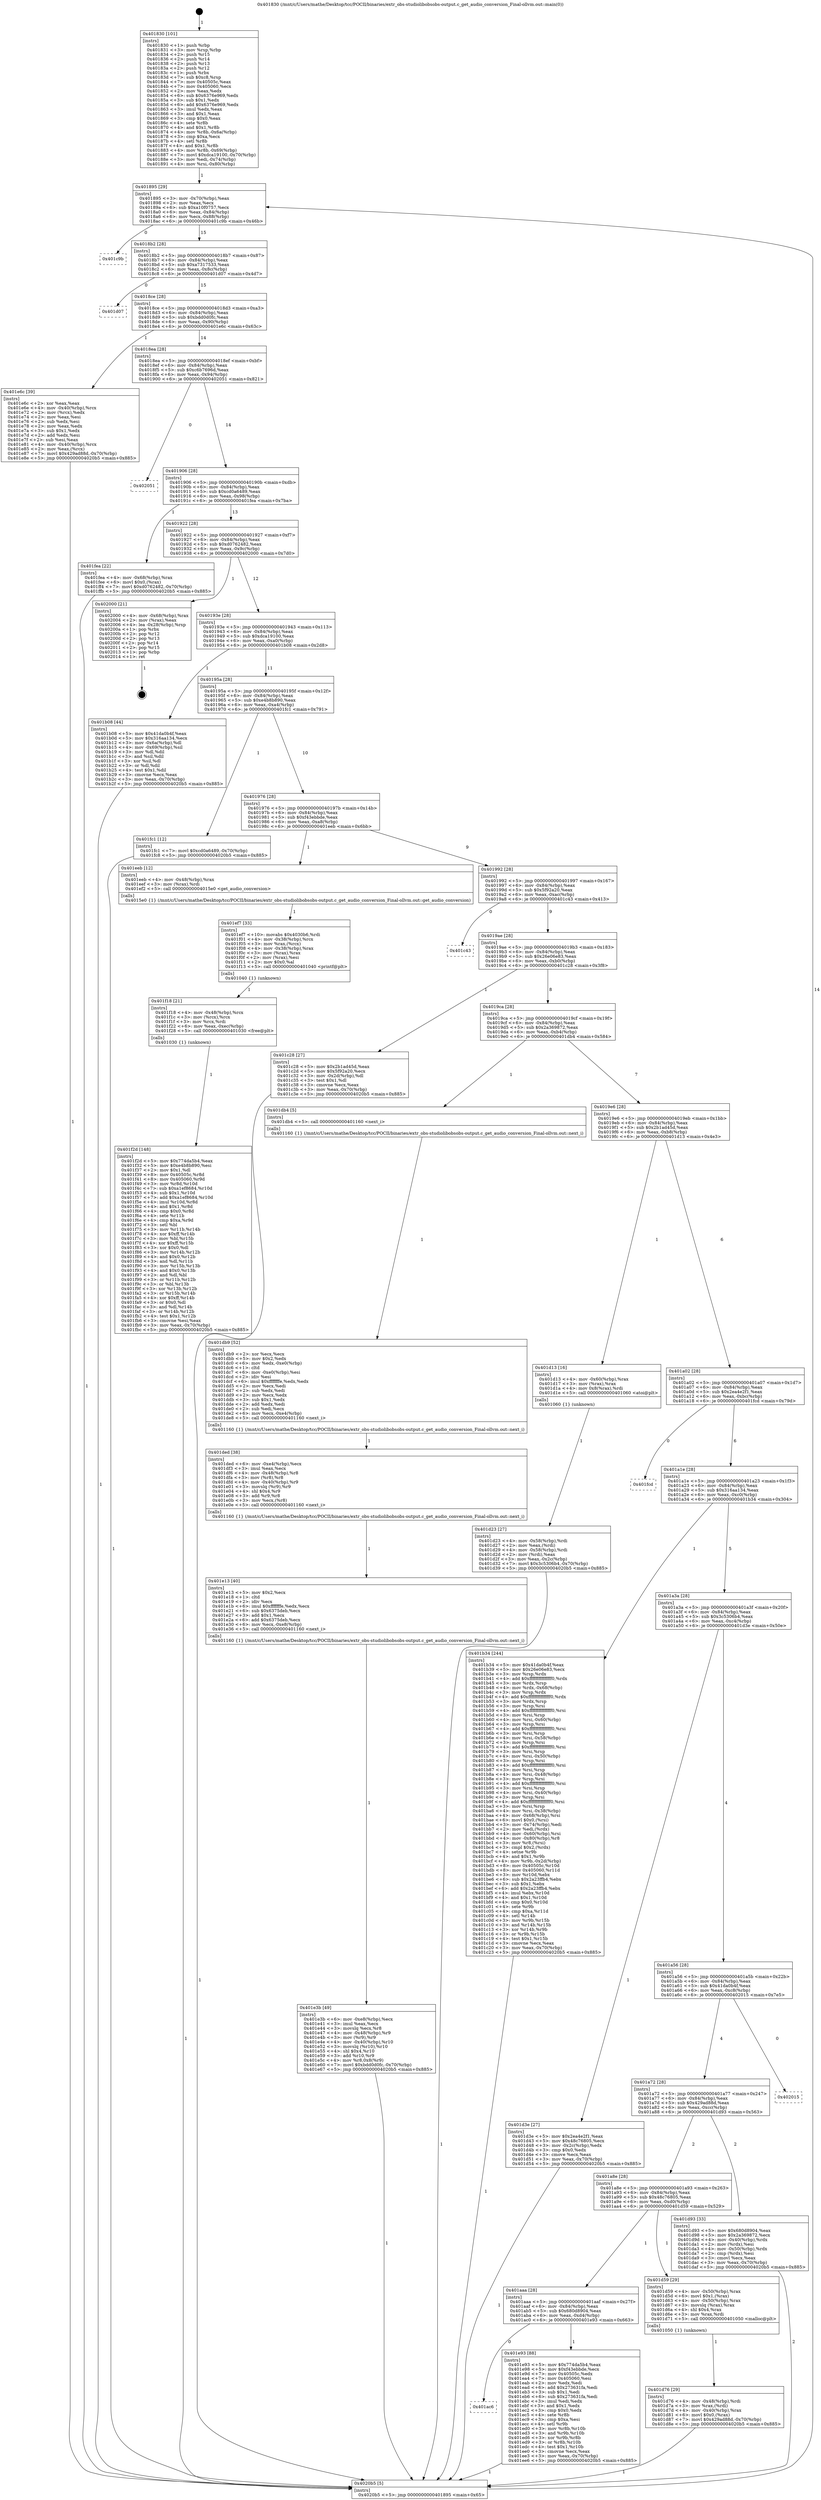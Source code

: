 digraph "0x401830" {
  label = "0x401830 (/mnt/c/Users/mathe/Desktop/tcc/POCII/binaries/extr_obs-studiolibobsobs-output.c_get_audio_conversion_Final-ollvm.out::main(0))"
  labelloc = "t"
  node[shape=record]

  Entry [label="",width=0.3,height=0.3,shape=circle,fillcolor=black,style=filled]
  "0x401895" [label="{
     0x401895 [29]\l
     | [instrs]\l
     &nbsp;&nbsp;0x401895 \<+3\>: mov -0x70(%rbp),%eax\l
     &nbsp;&nbsp;0x401898 \<+2\>: mov %eax,%ecx\l
     &nbsp;&nbsp;0x40189a \<+6\>: sub $0xa10f0757,%ecx\l
     &nbsp;&nbsp;0x4018a0 \<+6\>: mov %eax,-0x84(%rbp)\l
     &nbsp;&nbsp;0x4018a6 \<+6\>: mov %ecx,-0x88(%rbp)\l
     &nbsp;&nbsp;0x4018ac \<+6\>: je 0000000000401c9b \<main+0x46b\>\l
  }"]
  "0x401c9b" [label="{
     0x401c9b\l
  }", style=dashed]
  "0x4018b2" [label="{
     0x4018b2 [28]\l
     | [instrs]\l
     &nbsp;&nbsp;0x4018b2 \<+5\>: jmp 00000000004018b7 \<main+0x87\>\l
     &nbsp;&nbsp;0x4018b7 \<+6\>: mov -0x84(%rbp),%eax\l
     &nbsp;&nbsp;0x4018bd \<+5\>: sub $0xa7317533,%eax\l
     &nbsp;&nbsp;0x4018c2 \<+6\>: mov %eax,-0x8c(%rbp)\l
     &nbsp;&nbsp;0x4018c8 \<+6\>: je 0000000000401d07 \<main+0x4d7\>\l
  }"]
  Exit [label="",width=0.3,height=0.3,shape=circle,fillcolor=black,style=filled,peripheries=2]
  "0x401d07" [label="{
     0x401d07\l
  }", style=dashed]
  "0x4018ce" [label="{
     0x4018ce [28]\l
     | [instrs]\l
     &nbsp;&nbsp;0x4018ce \<+5\>: jmp 00000000004018d3 \<main+0xa3\>\l
     &nbsp;&nbsp;0x4018d3 \<+6\>: mov -0x84(%rbp),%eax\l
     &nbsp;&nbsp;0x4018d9 \<+5\>: sub $0xbdd0d0fc,%eax\l
     &nbsp;&nbsp;0x4018de \<+6\>: mov %eax,-0x90(%rbp)\l
     &nbsp;&nbsp;0x4018e4 \<+6\>: je 0000000000401e6c \<main+0x63c\>\l
  }"]
  "0x401f2d" [label="{
     0x401f2d [148]\l
     | [instrs]\l
     &nbsp;&nbsp;0x401f2d \<+5\>: mov $0x774da5b4,%eax\l
     &nbsp;&nbsp;0x401f32 \<+5\>: mov $0xe4b8b890,%esi\l
     &nbsp;&nbsp;0x401f37 \<+2\>: mov $0x1,%dl\l
     &nbsp;&nbsp;0x401f39 \<+8\>: mov 0x40505c,%r8d\l
     &nbsp;&nbsp;0x401f41 \<+8\>: mov 0x405060,%r9d\l
     &nbsp;&nbsp;0x401f49 \<+3\>: mov %r8d,%r10d\l
     &nbsp;&nbsp;0x401f4c \<+7\>: sub $0xa1ef8684,%r10d\l
     &nbsp;&nbsp;0x401f53 \<+4\>: sub $0x1,%r10d\l
     &nbsp;&nbsp;0x401f57 \<+7\>: add $0xa1ef8684,%r10d\l
     &nbsp;&nbsp;0x401f5e \<+4\>: imul %r10d,%r8d\l
     &nbsp;&nbsp;0x401f62 \<+4\>: and $0x1,%r8d\l
     &nbsp;&nbsp;0x401f66 \<+4\>: cmp $0x0,%r8d\l
     &nbsp;&nbsp;0x401f6a \<+4\>: sete %r11b\l
     &nbsp;&nbsp;0x401f6e \<+4\>: cmp $0xa,%r9d\l
     &nbsp;&nbsp;0x401f72 \<+3\>: setl %bl\l
     &nbsp;&nbsp;0x401f75 \<+3\>: mov %r11b,%r14b\l
     &nbsp;&nbsp;0x401f78 \<+4\>: xor $0xff,%r14b\l
     &nbsp;&nbsp;0x401f7c \<+3\>: mov %bl,%r15b\l
     &nbsp;&nbsp;0x401f7f \<+4\>: xor $0xff,%r15b\l
     &nbsp;&nbsp;0x401f83 \<+3\>: xor $0x0,%dl\l
     &nbsp;&nbsp;0x401f86 \<+3\>: mov %r14b,%r12b\l
     &nbsp;&nbsp;0x401f89 \<+4\>: and $0x0,%r12b\l
     &nbsp;&nbsp;0x401f8d \<+3\>: and %dl,%r11b\l
     &nbsp;&nbsp;0x401f90 \<+3\>: mov %r15b,%r13b\l
     &nbsp;&nbsp;0x401f93 \<+4\>: and $0x0,%r13b\l
     &nbsp;&nbsp;0x401f97 \<+2\>: and %dl,%bl\l
     &nbsp;&nbsp;0x401f99 \<+3\>: or %r11b,%r12b\l
     &nbsp;&nbsp;0x401f9c \<+3\>: or %bl,%r13b\l
     &nbsp;&nbsp;0x401f9f \<+3\>: xor %r13b,%r12b\l
     &nbsp;&nbsp;0x401fa2 \<+3\>: or %r15b,%r14b\l
     &nbsp;&nbsp;0x401fa5 \<+4\>: xor $0xff,%r14b\l
     &nbsp;&nbsp;0x401fa9 \<+3\>: or $0x0,%dl\l
     &nbsp;&nbsp;0x401fac \<+3\>: and %dl,%r14b\l
     &nbsp;&nbsp;0x401faf \<+3\>: or %r14b,%r12b\l
     &nbsp;&nbsp;0x401fb2 \<+4\>: test $0x1,%r12b\l
     &nbsp;&nbsp;0x401fb6 \<+3\>: cmovne %esi,%eax\l
     &nbsp;&nbsp;0x401fb9 \<+3\>: mov %eax,-0x70(%rbp)\l
     &nbsp;&nbsp;0x401fbc \<+5\>: jmp 00000000004020b5 \<main+0x885\>\l
  }"]
  "0x401e6c" [label="{
     0x401e6c [39]\l
     | [instrs]\l
     &nbsp;&nbsp;0x401e6c \<+2\>: xor %eax,%eax\l
     &nbsp;&nbsp;0x401e6e \<+4\>: mov -0x40(%rbp),%rcx\l
     &nbsp;&nbsp;0x401e72 \<+2\>: mov (%rcx),%edx\l
     &nbsp;&nbsp;0x401e74 \<+2\>: mov %eax,%esi\l
     &nbsp;&nbsp;0x401e76 \<+2\>: sub %edx,%esi\l
     &nbsp;&nbsp;0x401e78 \<+2\>: mov %eax,%edx\l
     &nbsp;&nbsp;0x401e7a \<+3\>: sub $0x1,%edx\l
     &nbsp;&nbsp;0x401e7d \<+2\>: add %edx,%esi\l
     &nbsp;&nbsp;0x401e7f \<+2\>: sub %esi,%eax\l
     &nbsp;&nbsp;0x401e81 \<+4\>: mov -0x40(%rbp),%rcx\l
     &nbsp;&nbsp;0x401e85 \<+2\>: mov %eax,(%rcx)\l
     &nbsp;&nbsp;0x401e87 \<+7\>: movl $0x429ad88d,-0x70(%rbp)\l
     &nbsp;&nbsp;0x401e8e \<+5\>: jmp 00000000004020b5 \<main+0x885\>\l
  }"]
  "0x4018ea" [label="{
     0x4018ea [28]\l
     | [instrs]\l
     &nbsp;&nbsp;0x4018ea \<+5\>: jmp 00000000004018ef \<main+0xbf\>\l
     &nbsp;&nbsp;0x4018ef \<+6\>: mov -0x84(%rbp),%eax\l
     &nbsp;&nbsp;0x4018f5 \<+5\>: sub $0xc6b7696d,%eax\l
     &nbsp;&nbsp;0x4018fa \<+6\>: mov %eax,-0x94(%rbp)\l
     &nbsp;&nbsp;0x401900 \<+6\>: je 0000000000402051 \<main+0x821\>\l
  }"]
  "0x401f18" [label="{
     0x401f18 [21]\l
     | [instrs]\l
     &nbsp;&nbsp;0x401f18 \<+4\>: mov -0x48(%rbp),%rcx\l
     &nbsp;&nbsp;0x401f1c \<+3\>: mov (%rcx),%rcx\l
     &nbsp;&nbsp;0x401f1f \<+3\>: mov %rcx,%rdi\l
     &nbsp;&nbsp;0x401f22 \<+6\>: mov %eax,-0xec(%rbp)\l
     &nbsp;&nbsp;0x401f28 \<+5\>: call 0000000000401030 \<free@plt\>\l
     | [calls]\l
     &nbsp;&nbsp;0x401030 \{1\} (unknown)\l
  }"]
  "0x402051" [label="{
     0x402051\l
  }", style=dashed]
  "0x401906" [label="{
     0x401906 [28]\l
     | [instrs]\l
     &nbsp;&nbsp;0x401906 \<+5\>: jmp 000000000040190b \<main+0xdb\>\l
     &nbsp;&nbsp;0x40190b \<+6\>: mov -0x84(%rbp),%eax\l
     &nbsp;&nbsp;0x401911 \<+5\>: sub $0xcd0a6489,%eax\l
     &nbsp;&nbsp;0x401916 \<+6\>: mov %eax,-0x98(%rbp)\l
     &nbsp;&nbsp;0x40191c \<+6\>: je 0000000000401fea \<main+0x7ba\>\l
  }"]
  "0x401ef7" [label="{
     0x401ef7 [33]\l
     | [instrs]\l
     &nbsp;&nbsp;0x401ef7 \<+10\>: movabs $0x4030b6,%rdi\l
     &nbsp;&nbsp;0x401f01 \<+4\>: mov -0x38(%rbp),%rcx\l
     &nbsp;&nbsp;0x401f05 \<+3\>: mov %rax,(%rcx)\l
     &nbsp;&nbsp;0x401f08 \<+4\>: mov -0x38(%rbp),%rax\l
     &nbsp;&nbsp;0x401f0c \<+3\>: mov (%rax),%rax\l
     &nbsp;&nbsp;0x401f0f \<+2\>: mov (%rax),%esi\l
     &nbsp;&nbsp;0x401f11 \<+2\>: mov $0x0,%al\l
     &nbsp;&nbsp;0x401f13 \<+5\>: call 0000000000401040 \<printf@plt\>\l
     | [calls]\l
     &nbsp;&nbsp;0x401040 \{1\} (unknown)\l
  }"]
  "0x401fea" [label="{
     0x401fea [22]\l
     | [instrs]\l
     &nbsp;&nbsp;0x401fea \<+4\>: mov -0x68(%rbp),%rax\l
     &nbsp;&nbsp;0x401fee \<+6\>: movl $0x0,(%rax)\l
     &nbsp;&nbsp;0x401ff4 \<+7\>: movl $0xd0762482,-0x70(%rbp)\l
     &nbsp;&nbsp;0x401ffb \<+5\>: jmp 00000000004020b5 \<main+0x885\>\l
  }"]
  "0x401922" [label="{
     0x401922 [28]\l
     | [instrs]\l
     &nbsp;&nbsp;0x401922 \<+5\>: jmp 0000000000401927 \<main+0xf7\>\l
     &nbsp;&nbsp;0x401927 \<+6\>: mov -0x84(%rbp),%eax\l
     &nbsp;&nbsp;0x40192d \<+5\>: sub $0xd0762482,%eax\l
     &nbsp;&nbsp;0x401932 \<+6\>: mov %eax,-0x9c(%rbp)\l
     &nbsp;&nbsp;0x401938 \<+6\>: je 0000000000402000 \<main+0x7d0\>\l
  }"]
  "0x401ac6" [label="{
     0x401ac6\l
  }", style=dashed]
  "0x402000" [label="{
     0x402000 [21]\l
     | [instrs]\l
     &nbsp;&nbsp;0x402000 \<+4\>: mov -0x68(%rbp),%rax\l
     &nbsp;&nbsp;0x402004 \<+2\>: mov (%rax),%eax\l
     &nbsp;&nbsp;0x402006 \<+4\>: lea -0x28(%rbp),%rsp\l
     &nbsp;&nbsp;0x40200a \<+1\>: pop %rbx\l
     &nbsp;&nbsp;0x40200b \<+2\>: pop %r12\l
     &nbsp;&nbsp;0x40200d \<+2\>: pop %r13\l
     &nbsp;&nbsp;0x40200f \<+2\>: pop %r14\l
     &nbsp;&nbsp;0x402011 \<+2\>: pop %r15\l
     &nbsp;&nbsp;0x402013 \<+1\>: pop %rbp\l
     &nbsp;&nbsp;0x402014 \<+1\>: ret\l
  }"]
  "0x40193e" [label="{
     0x40193e [28]\l
     | [instrs]\l
     &nbsp;&nbsp;0x40193e \<+5\>: jmp 0000000000401943 \<main+0x113\>\l
     &nbsp;&nbsp;0x401943 \<+6\>: mov -0x84(%rbp),%eax\l
     &nbsp;&nbsp;0x401949 \<+5\>: sub $0xdca19100,%eax\l
     &nbsp;&nbsp;0x40194e \<+6\>: mov %eax,-0xa0(%rbp)\l
     &nbsp;&nbsp;0x401954 \<+6\>: je 0000000000401b08 \<main+0x2d8\>\l
  }"]
  "0x401e93" [label="{
     0x401e93 [88]\l
     | [instrs]\l
     &nbsp;&nbsp;0x401e93 \<+5\>: mov $0x774da5b4,%eax\l
     &nbsp;&nbsp;0x401e98 \<+5\>: mov $0xf43ebbde,%ecx\l
     &nbsp;&nbsp;0x401e9d \<+7\>: mov 0x40505c,%edx\l
     &nbsp;&nbsp;0x401ea4 \<+7\>: mov 0x405060,%esi\l
     &nbsp;&nbsp;0x401eab \<+2\>: mov %edx,%edi\l
     &nbsp;&nbsp;0x401ead \<+6\>: add $0x273631fa,%edi\l
     &nbsp;&nbsp;0x401eb3 \<+3\>: sub $0x1,%edi\l
     &nbsp;&nbsp;0x401eb6 \<+6\>: sub $0x273631fa,%edi\l
     &nbsp;&nbsp;0x401ebc \<+3\>: imul %edi,%edx\l
     &nbsp;&nbsp;0x401ebf \<+3\>: and $0x1,%edx\l
     &nbsp;&nbsp;0x401ec2 \<+3\>: cmp $0x0,%edx\l
     &nbsp;&nbsp;0x401ec5 \<+4\>: sete %r8b\l
     &nbsp;&nbsp;0x401ec9 \<+3\>: cmp $0xa,%esi\l
     &nbsp;&nbsp;0x401ecc \<+4\>: setl %r9b\l
     &nbsp;&nbsp;0x401ed0 \<+3\>: mov %r8b,%r10b\l
     &nbsp;&nbsp;0x401ed3 \<+3\>: and %r9b,%r10b\l
     &nbsp;&nbsp;0x401ed6 \<+3\>: xor %r9b,%r8b\l
     &nbsp;&nbsp;0x401ed9 \<+3\>: or %r8b,%r10b\l
     &nbsp;&nbsp;0x401edc \<+4\>: test $0x1,%r10b\l
     &nbsp;&nbsp;0x401ee0 \<+3\>: cmovne %ecx,%eax\l
     &nbsp;&nbsp;0x401ee3 \<+3\>: mov %eax,-0x70(%rbp)\l
     &nbsp;&nbsp;0x401ee6 \<+5\>: jmp 00000000004020b5 \<main+0x885\>\l
  }"]
  "0x401b08" [label="{
     0x401b08 [44]\l
     | [instrs]\l
     &nbsp;&nbsp;0x401b08 \<+5\>: mov $0x41da0b4f,%eax\l
     &nbsp;&nbsp;0x401b0d \<+5\>: mov $0x316aa134,%ecx\l
     &nbsp;&nbsp;0x401b12 \<+3\>: mov -0x6a(%rbp),%dl\l
     &nbsp;&nbsp;0x401b15 \<+4\>: mov -0x69(%rbp),%sil\l
     &nbsp;&nbsp;0x401b19 \<+3\>: mov %dl,%dil\l
     &nbsp;&nbsp;0x401b1c \<+3\>: and %sil,%dil\l
     &nbsp;&nbsp;0x401b1f \<+3\>: xor %sil,%dl\l
     &nbsp;&nbsp;0x401b22 \<+3\>: or %dl,%dil\l
     &nbsp;&nbsp;0x401b25 \<+4\>: test $0x1,%dil\l
     &nbsp;&nbsp;0x401b29 \<+3\>: cmovne %ecx,%eax\l
     &nbsp;&nbsp;0x401b2c \<+3\>: mov %eax,-0x70(%rbp)\l
     &nbsp;&nbsp;0x401b2f \<+5\>: jmp 00000000004020b5 \<main+0x885\>\l
  }"]
  "0x40195a" [label="{
     0x40195a [28]\l
     | [instrs]\l
     &nbsp;&nbsp;0x40195a \<+5\>: jmp 000000000040195f \<main+0x12f\>\l
     &nbsp;&nbsp;0x40195f \<+6\>: mov -0x84(%rbp),%eax\l
     &nbsp;&nbsp;0x401965 \<+5\>: sub $0xe4b8b890,%eax\l
     &nbsp;&nbsp;0x40196a \<+6\>: mov %eax,-0xa4(%rbp)\l
     &nbsp;&nbsp;0x401970 \<+6\>: je 0000000000401fc1 \<main+0x791\>\l
  }"]
  "0x4020b5" [label="{
     0x4020b5 [5]\l
     | [instrs]\l
     &nbsp;&nbsp;0x4020b5 \<+5\>: jmp 0000000000401895 \<main+0x65\>\l
  }"]
  "0x401830" [label="{
     0x401830 [101]\l
     | [instrs]\l
     &nbsp;&nbsp;0x401830 \<+1\>: push %rbp\l
     &nbsp;&nbsp;0x401831 \<+3\>: mov %rsp,%rbp\l
     &nbsp;&nbsp;0x401834 \<+2\>: push %r15\l
     &nbsp;&nbsp;0x401836 \<+2\>: push %r14\l
     &nbsp;&nbsp;0x401838 \<+2\>: push %r13\l
     &nbsp;&nbsp;0x40183a \<+2\>: push %r12\l
     &nbsp;&nbsp;0x40183c \<+1\>: push %rbx\l
     &nbsp;&nbsp;0x40183d \<+7\>: sub $0xc8,%rsp\l
     &nbsp;&nbsp;0x401844 \<+7\>: mov 0x40505c,%eax\l
     &nbsp;&nbsp;0x40184b \<+7\>: mov 0x405060,%ecx\l
     &nbsp;&nbsp;0x401852 \<+2\>: mov %eax,%edx\l
     &nbsp;&nbsp;0x401854 \<+6\>: sub $0x6376e969,%edx\l
     &nbsp;&nbsp;0x40185a \<+3\>: sub $0x1,%edx\l
     &nbsp;&nbsp;0x40185d \<+6\>: add $0x6376e969,%edx\l
     &nbsp;&nbsp;0x401863 \<+3\>: imul %edx,%eax\l
     &nbsp;&nbsp;0x401866 \<+3\>: and $0x1,%eax\l
     &nbsp;&nbsp;0x401869 \<+3\>: cmp $0x0,%eax\l
     &nbsp;&nbsp;0x40186c \<+4\>: sete %r8b\l
     &nbsp;&nbsp;0x401870 \<+4\>: and $0x1,%r8b\l
     &nbsp;&nbsp;0x401874 \<+4\>: mov %r8b,-0x6a(%rbp)\l
     &nbsp;&nbsp;0x401878 \<+3\>: cmp $0xa,%ecx\l
     &nbsp;&nbsp;0x40187b \<+4\>: setl %r8b\l
     &nbsp;&nbsp;0x40187f \<+4\>: and $0x1,%r8b\l
     &nbsp;&nbsp;0x401883 \<+4\>: mov %r8b,-0x69(%rbp)\l
     &nbsp;&nbsp;0x401887 \<+7\>: movl $0xdca19100,-0x70(%rbp)\l
     &nbsp;&nbsp;0x40188e \<+3\>: mov %edi,-0x74(%rbp)\l
     &nbsp;&nbsp;0x401891 \<+4\>: mov %rsi,-0x80(%rbp)\l
  }"]
  "0x401e3b" [label="{
     0x401e3b [49]\l
     | [instrs]\l
     &nbsp;&nbsp;0x401e3b \<+6\>: mov -0xe8(%rbp),%ecx\l
     &nbsp;&nbsp;0x401e41 \<+3\>: imul %eax,%ecx\l
     &nbsp;&nbsp;0x401e44 \<+3\>: movslq %ecx,%r8\l
     &nbsp;&nbsp;0x401e47 \<+4\>: mov -0x48(%rbp),%r9\l
     &nbsp;&nbsp;0x401e4b \<+3\>: mov (%r9),%r9\l
     &nbsp;&nbsp;0x401e4e \<+4\>: mov -0x40(%rbp),%r10\l
     &nbsp;&nbsp;0x401e52 \<+3\>: movslq (%r10),%r10\l
     &nbsp;&nbsp;0x401e55 \<+4\>: shl $0x4,%r10\l
     &nbsp;&nbsp;0x401e59 \<+3\>: add %r10,%r9\l
     &nbsp;&nbsp;0x401e5c \<+4\>: mov %r8,0x8(%r9)\l
     &nbsp;&nbsp;0x401e60 \<+7\>: movl $0xbdd0d0fc,-0x70(%rbp)\l
     &nbsp;&nbsp;0x401e67 \<+5\>: jmp 00000000004020b5 \<main+0x885\>\l
  }"]
  "0x401fc1" [label="{
     0x401fc1 [12]\l
     | [instrs]\l
     &nbsp;&nbsp;0x401fc1 \<+7\>: movl $0xcd0a6489,-0x70(%rbp)\l
     &nbsp;&nbsp;0x401fc8 \<+5\>: jmp 00000000004020b5 \<main+0x885\>\l
  }"]
  "0x401976" [label="{
     0x401976 [28]\l
     | [instrs]\l
     &nbsp;&nbsp;0x401976 \<+5\>: jmp 000000000040197b \<main+0x14b\>\l
     &nbsp;&nbsp;0x40197b \<+6\>: mov -0x84(%rbp),%eax\l
     &nbsp;&nbsp;0x401981 \<+5\>: sub $0xf43ebbde,%eax\l
     &nbsp;&nbsp;0x401986 \<+6\>: mov %eax,-0xa8(%rbp)\l
     &nbsp;&nbsp;0x40198c \<+6\>: je 0000000000401eeb \<main+0x6bb\>\l
  }"]
  "0x401e13" [label="{
     0x401e13 [40]\l
     | [instrs]\l
     &nbsp;&nbsp;0x401e13 \<+5\>: mov $0x2,%ecx\l
     &nbsp;&nbsp;0x401e18 \<+1\>: cltd\l
     &nbsp;&nbsp;0x401e19 \<+2\>: idiv %ecx\l
     &nbsp;&nbsp;0x401e1b \<+6\>: imul $0xfffffffe,%edx,%ecx\l
     &nbsp;&nbsp;0x401e21 \<+6\>: sub $0x6375deb,%ecx\l
     &nbsp;&nbsp;0x401e27 \<+3\>: add $0x1,%ecx\l
     &nbsp;&nbsp;0x401e2a \<+6\>: add $0x6375deb,%ecx\l
     &nbsp;&nbsp;0x401e30 \<+6\>: mov %ecx,-0xe8(%rbp)\l
     &nbsp;&nbsp;0x401e36 \<+5\>: call 0000000000401160 \<next_i\>\l
     | [calls]\l
     &nbsp;&nbsp;0x401160 \{1\} (/mnt/c/Users/mathe/Desktop/tcc/POCII/binaries/extr_obs-studiolibobsobs-output.c_get_audio_conversion_Final-ollvm.out::next_i)\l
  }"]
  "0x401eeb" [label="{
     0x401eeb [12]\l
     | [instrs]\l
     &nbsp;&nbsp;0x401eeb \<+4\>: mov -0x48(%rbp),%rax\l
     &nbsp;&nbsp;0x401eef \<+3\>: mov (%rax),%rdi\l
     &nbsp;&nbsp;0x401ef2 \<+5\>: call 00000000004015e0 \<get_audio_conversion\>\l
     | [calls]\l
     &nbsp;&nbsp;0x4015e0 \{1\} (/mnt/c/Users/mathe/Desktop/tcc/POCII/binaries/extr_obs-studiolibobsobs-output.c_get_audio_conversion_Final-ollvm.out::get_audio_conversion)\l
  }"]
  "0x401992" [label="{
     0x401992 [28]\l
     | [instrs]\l
     &nbsp;&nbsp;0x401992 \<+5\>: jmp 0000000000401997 \<main+0x167\>\l
     &nbsp;&nbsp;0x401997 \<+6\>: mov -0x84(%rbp),%eax\l
     &nbsp;&nbsp;0x40199d \<+5\>: sub $0x5f92a20,%eax\l
     &nbsp;&nbsp;0x4019a2 \<+6\>: mov %eax,-0xac(%rbp)\l
     &nbsp;&nbsp;0x4019a8 \<+6\>: je 0000000000401c43 \<main+0x413\>\l
  }"]
  "0x401ded" [label="{
     0x401ded [38]\l
     | [instrs]\l
     &nbsp;&nbsp;0x401ded \<+6\>: mov -0xe4(%rbp),%ecx\l
     &nbsp;&nbsp;0x401df3 \<+3\>: imul %eax,%ecx\l
     &nbsp;&nbsp;0x401df6 \<+4\>: mov -0x48(%rbp),%r8\l
     &nbsp;&nbsp;0x401dfa \<+3\>: mov (%r8),%r8\l
     &nbsp;&nbsp;0x401dfd \<+4\>: mov -0x40(%rbp),%r9\l
     &nbsp;&nbsp;0x401e01 \<+3\>: movslq (%r9),%r9\l
     &nbsp;&nbsp;0x401e04 \<+4\>: shl $0x4,%r9\l
     &nbsp;&nbsp;0x401e08 \<+3\>: add %r9,%r8\l
     &nbsp;&nbsp;0x401e0b \<+3\>: mov %ecx,(%r8)\l
     &nbsp;&nbsp;0x401e0e \<+5\>: call 0000000000401160 \<next_i\>\l
     | [calls]\l
     &nbsp;&nbsp;0x401160 \{1\} (/mnt/c/Users/mathe/Desktop/tcc/POCII/binaries/extr_obs-studiolibobsobs-output.c_get_audio_conversion_Final-ollvm.out::next_i)\l
  }"]
  "0x401c43" [label="{
     0x401c43\l
  }", style=dashed]
  "0x4019ae" [label="{
     0x4019ae [28]\l
     | [instrs]\l
     &nbsp;&nbsp;0x4019ae \<+5\>: jmp 00000000004019b3 \<main+0x183\>\l
     &nbsp;&nbsp;0x4019b3 \<+6\>: mov -0x84(%rbp),%eax\l
     &nbsp;&nbsp;0x4019b9 \<+5\>: sub $0x26e06e83,%eax\l
     &nbsp;&nbsp;0x4019be \<+6\>: mov %eax,-0xb0(%rbp)\l
     &nbsp;&nbsp;0x4019c4 \<+6\>: je 0000000000401c28 \<main+0x3f8\>\l
  }"]
  "0x401db9" [label="{
     0x401db9 [52]\l
     | [instrs]\l
     &nbsp;&nbsp;0x401db9 \<+2\>: xor %ecx,%ecx\l
     &nbsp;&nbsp;0x401dbb \<+5\>: mov $0x2,%edx\l
     &nbsp;&nbsp;0x401dc0 \<+6\>: mov %edx,-0xe0(%rbp)\l
     &nbsp;&nbsp;0x401dc6 \<+1\>: cltd\l
     &nbsp;&nbsp;0x401dc7 \<+6\>: mov -0xe0(%rbp),%esi\l
     &nbsp;&nbsp;0x401dcd \<+2\>: idiv %esi\l
     &nbsp;&nbsp;0x401dcf \<+6\>: imul $0xfffffffe,%edx,%edx\l
     &nbsp;&nbsp;0x401dd5 \<+2\>: mov %ecx,%edi\l
     &nbsp;&nbsp;0x401dd7 \<+2\>: sub %edx,%edi\l
     &nbsp;&nbsp;0x401dd9 \<+2\>: mov %ecx,%edx\l
     &nbsp;&nbsp;0x401ddb \<+3\>: sub $0x1,%edx\l
     &nbsp;&nbsp;0x401dde \<+2\>: add %edx,%edi\l
     &nbsp;&nbsp;0x401de0 \<+2\>: sub %edi,%ecx\l
     &nbsp;&nbsp;0x401de2 \<+6\>: mov %ecx,-0xe4(%rbp)\l
     &nbsp;&nbsp;0x401de8 \<+5\>: call 0000000000401160 \<next_i\>\l
     | [calls]\l
     &nbsp;&nbsp;0x401160 \{1\} (/mnt/c/Users/mathe/Desktop/tcc/POCII/binaries/extr_obs-studiolibobsobs-output.c_get_audio_conversion_Final-ollvm.out::next_i)\l
  }"]
  "0x401c28" [label="{
     0x401c28 [27]\l
     | [instrs]\l
     &nbsp;&nbsp;0x401c28 \<+5\>: mov $0x2b1ad45d,%eax\l
     &nbsp;&nbsp;0x401c2d \<+5\>: mov $0x5f92a20,%ecx\l
     &nbsp;&nbsp;0x401c32 \<+3\>: mov -0x2d(%rbp),%dl\l
     &nbsp;&nbsp;0x401c35 \<+3\>: test $0x1,%dl\l
     &nbsp;&nbsp;0x401c38 \<+3\>: cmovne %ecx,%eax\l
     &nbsp;&nbsp;0x401c3b \<+3\>: mov %eax,-0x70(%rbp)\l
     &nbsp;&nbsp;0x401c3e \<+5\>: jmp 00000000004020b5 \<main+0x885\>\l
  }"]
  "0x4019ca" [label="{
     0x4019ca [28]\l
     | [instrs]\l
     &nbsp;&nbsp;0x4019ca \<+5\>: jmp 00000000004019cf \<main+0x19f\>\l
     &nbsp;&nbsp;0x4019cf \<+6\>: mov -0x84(%rbp),%eax\l
     &nbsp;&nbsp;0x4019d5 \<+5\>: sub $0x2a369872,%eax\l
     &nbsp;&nbsp;0x4019da \<+6\>: mov %eax,-0xb4(%rbp)\l
     &nbsp;&nbsp;0x4019e0 \<+6\>: je 0000000000401db4 \<main+0x584\>\l
  }"]
  "0x401d76" [label="{
     0x401d76 [29]\l
     | [instrs]\l
     &nbsp;&nbsp;0x401d76 \<+4\>: mov -0x48(%rbp),%rdi\l
     &nbsp;&nbsp;0x401d7a \<+3\>: mov %rax,(%rdi)\l
     &nbsp;&nbsp;0x401d7d \<+4\>: mov -0x40(%rbp),%rax\l
     &nbsp;&nbsp;0x401d81 \<+6\>: movl $0x0,(%rax)\l
     &nbsp;&nbsp;0x401d87 \<+7\>: movl $0x429ad88d,-0x70(%rbp)\l
     &nbsp;&nbsp;0x401d8e \<+5\>: jmp 00000000004020b5 \<main+0x885\>\l
  }"]
  "0x401db4" [label="{
     0x401db4 [5]\l
     | [instrs]\l
     &nbsp;&nbsp;0x401db4 \<+5\>: call 0000000000401160 \<next_i\>\l
     | [calls]\l
     &nbsp;&nbsp;0x401160 \{1\} (/mnt/c/Users/mathe/Desktop/tcc/POCII/binaries/extr_obs-studiolibobsobs-output.c_get_audio_conversion_Final-ollvm.out::next_i)\l
  }"]
  "0x4019e6" [label="{
     0x4019e6 [28]\l
     | [instrs]\l
     &nbsp;&nbsp;0x4019e6 \<+5\>: jmp 00000000004019eb \<main+0x1bb\>\l
     &nbsp;&nbsp;0x4019eb \<+6\>: mov -0x84(%rbp),%eax\l
     &nbsp;&nbsp;0x4019f1 \<+5\>: sub $0x2b1ad45d,%eax\l
     &nbsp;&nbsp;0x4019f6 \<+6\>: mov %eax,-0xb8(%rbp)\l
     &nbsp;&nbsp;0x4019fc \<+6\>: je 0000000000401d13 \<main+0x4e3\>\l
  }"]
  "0x401aaa" [label="{
     0x401aaa [28]\l
     | [instrs]\l
     &nbsp;&nbsp;0x401aaa \<+5\>: jmp 0000000000401aaf \<main+0x27f\>\l
     &nbsp;&nbsp;0x401aaf \<+6\>: mov -0x84(%rbp),%eax\l
     &nbsp;&nbsp;0x401ab5 \<+5\>: sub $0x680d8904,%eax\l
     &nbsp;&nbsp;0x401aba \<+6\>: mov %eax,-0xd4(%rbp)\l
     &nbsp;&nbsp;0x401ac0 \<+6\>: je 0000000000401e93 \<main+0x663\>\l
  }"]
  "0x401d13" [label="{
     0x401d13 [16]\l
     | [instrs]\l
     &nbsp;&nbsp;0x401d13 \<+4\>: mov -0x60(%rbp),%rax\l
     &nbsp;&nbsp;0x401d17 \<+3\>: mov (%rax),%rax\l
     &nbsp;&nbsp;0x401d1a \<+4\>: mov 0x8(%rax),%rdi\l
     &nbsp;&nbsp;0x401d1e \<+5\>: call 0000000000401060 \<atoi@plt\>\l
     | [calls]\l
     &nbsp;&nbsp;0x401060 \{1\} (unknown)\l
  }"]
  "0x401a02" [label="{
     0x401a02 [28]\l
     | [instrs]\l
     &nbsp;&nbsp;0x401a02 \<+5\>: jmp 0000000000401a07 \<main+0x1d7\>\l
     &nbsp;&nbsp;0x401a07 \<+6\>: mov -0x84(%rbp),%eax\l
     &nbsp;&nbsp;0x401a0d \<+5\>: sub $0x2ea4e2f1,%eax\l
     &nbsp;&nbsp;0x401a12 \<+6\>: mov %eax,-0xbc(%rbp)\l
     &nbsp;&nbsp;0x401a18 \<+6\>: je 0000000000401fcd \<main+0x79d\>\l
  }"]
  "0x401d59" [label="{
     0x401d59 [29]\l
     | [instrs]\l
     &nbsp;&nbsp;0x401d59 \<+4\>: mov -0x50(%rbp),%rax\l
     &nbsp;&nbsp;0x401d5d \<+6\>: movl $0x1,(%rax)\l
     &nbsp;&nbsp;0x401d63 \<+4\>: mov -0x50(%rbp),%rax\l
     &nbsp;&nbsp;0x401d67 \<+3\>: movslq (%rax),%rax\l
     &nbsp;&nbsp;0x401d6a \<+4\>: shl $0x4,%rax\l
     &nbsp;&nbsp;0x401d6e \<+3\>: mov %rax,%rdi\l
     &nbsp;&nbsp;0x401d71 \<+5\>: call 0000000000401050 \<malloc@plt\>\l
     | [calls]\l
     &nbsp;&nbsp;0x401050 \{1\} (unknown)\l
  }"]
  "0x401fcd" [label="{
     0x401fcd\l
  }", style=dashed]
  "0x401a1e" [label="{
     0x401a1e [28]\l
     | [instrs]\l
     &nbsp;&nbsp;0x401a1e \<+5\>: jmp 0000000000401a23 \<main+0x1f3\>\l
     &nbsp;&nbsp;0x401a23 \<+6\>: mov -0x84(%rbp),%eax\l
     &nbsp;&nbsp;0x401a29 \<+5\>: sub $0x316aa134,%eax\l
     &nbsp;&nbsp;0x401a2e \<+6\>: mov %eax,-0xc0(%rbp)\l
     &nbsp;&nbsp;0x401a34 \<+6\>: je 0000000000401b34 \<main+0x304\>\l
  }"]
  "0x401a8e" [label="{
     0x401a8e [28]\l
     | [instrs]\l
     &nbsp;&nbsp;0x401a8e \<+5\>: jmp 0000000000401a93 \<main+0x263\>\l
     &nbsp;&nbsp;0x401a93 \<+6\>: mov -0x84(%rbp),%eax\l
     &nbsp;&nbsp;0x401a99 \<+5\>: sub $0x48c76805,%eax\l
     &nbsp;&nbsp;0x401a9e \<+6\>: mov %eax,-0xd0(%rbp)\l
     &nbsp;&nbsp;0x401aa4 \<+6\>: je 0000000000401d59 \<main+0x529\>\l
  }"]
  "0x401b34" [label="{
     0x401b34 [244]\l
     | [instrs]\l
     &nbsp;&nbsp;0x401b34 \<+5\>: mov $0x41da0b4f,%eax\l
     &nbsp;&nbsp;0x401b39 \<+5\>: mov $0x26e06e83,%ecx\l
     &nbsp;&nbsp;0x401b3e \<+3\>: mov %rsp,%rdx\l
     &nbsp;&nbsp;0x401b41 \<+4\>: add $0xfffffffffffffff0,%rdx\l
     &nbsp;&nbsp;0x401b45 \<+3\>: mov %rdx,%rsp\l
     &nbsp;&nbsp;0x401b48 \<+4\>: mov %rdx,-0x68(%rbp)\l
     &nbsp;&nbsp;0x401b4c \<+3\>: mov %rsp,%rdx\l
     &nbsp;&nbsp;0x401b4f \<+4\>: add $0xfffffffffffffff0,%rdx\l
     &nbsp;&nbsp;0x401b53 \<+3\>: mov %rdx,%rsp\l
     &nbsp;&nbsp;0x401b56 \<+3\>: mov %rsp,%rsi\l
     &nbsp;&nbsp;0x401b59 \<+4\>: add $0xfffffffffffffff0,%rsi\l
     &nbsp;&nbsp;0x401b5d \<+3\>: mov %rsi,%rsp\l
     &nbsp;&nbsp;0x401b60 \<+4\>: mov %rsi,-0x60(%rbp)\l
     &nbsp;&nbsp;0x401b64 \<+3\>: mov %rsp,%rsi\l
     &nbsp;&nbsp;0x401b67 \<+4\>: add $0xfffffffffffffff0,%rsi\l
     &nbsp;&nbsp;0x401b6b \<+3\>: mov %rsi,%rsp\l
     &nbsp;&nbsp;0x401b6e \<+4\>: mov %rsi,-0x58(%rbp)\l
     &nbsp;&nbsp;0x401b72 \<+3\>: mov %rsp,%rsi\l
     &nbsp;&nbsp;0x401b75 \<+4\>: add $0xfffffffffffffff0,%rsi\l
     &nbsp;&nbsp;0x401b79 \<+3\>: mov %rsi,%rsp\l
     &nbsp;&nbsp;0x401b7c \<+4\>: mov %rsi,-0x50(%rbp)\l
     &nbsp;&nbsp;0x401b80 \<+3\>: mov %rsp,%rsi\l
     &nbsp;&nbsp;0x401b83 \<+4\>: add $0xfffffffffffffff0,%rsi\l
     &nbsp;&nbsp;0x401b87 \<+3\>: mov %rsi,%rsp\l
     &nbsp;&nbsp;0x401b8a \<+4\>: mov %rsi,-0x48(%rbp)\l
     &nbsp;&nbsp;0x401b8e \<+3\>: mov %rsp,%rsi\l
     &nbsp;&nbsp;0x401b91 \<+4\>: add $0xfffffffffffffff0,%rsi\l
     &nbsp;&nbsp;0x401b95 \<+3\>: mov %rsi,%rsp\l
     &nbsp;&nbsp;0x401b98 \<+4\>: mov %rsi,-0x40(%rbp)\l
     &nbsp;&nbsp;0x401b9c \<+3\>: mov %rsp,%rsi\l
     &nbsp;&nbsp;0x401b9f \<+4\>: add $0xfffffffffffffff0,%rsi\l
     &nbsp;&nbsp;0x401ba3 \<+3\>: mov %rsi,%rsp\l
     &nbsp;&nbsp;0x401ba6 \<+4\>: mov %rsi,-0x38(%rbp)\l
     &nbsp;&nbsp;0x401baa \<+4\>: mov -0x68(%rbp),%rsi\l
     &nbsp;&nbsp;0x401bae \<+6\>: movl $0x0,(%rsi)\l
     &nbsp;&nbsp;0x401bb4 \<+3\>: mov -0x74(%rbp),%edi\l
     &nbsp;&nbsp;0x401bb7 \<+2\>: mov %edi,(%rdx)\l
     &nbsp;&nbsp;0x401bb9 \<+4\>: mov -0x60(%rbp),%rsi\l
     &nbsp;&nbsp;0x401bbd \<+4\>: mov -0x80(%rbp),%r8\l
     &nbsp;&nbsp;0x401bc1 \<+3\>: mov %r8,(%rsi)\l
     &nbsp;&nbsp;0x401bc4 \<+3\>: cmpl $0x2,(%rdx)\l
     &nbsp;&nbsp;0x401bc7 \<+4\>: setne %r9b\l
     &nbsp;&nbsp;0x401bcb \<+4\>: and $0x1,%r9b\l
     &nbsp;&nbsp;0x401bcf \<+4\>: mov %r9b,-0x2d(%rbp)\l
     &nbsp;&nbsp;0x401bd3 \<+8\>: mov 0x40505c,%r10d\l
     &nbsp;&nbsp;0x401bdb \<+8\>: mov 0x405060,%r11d\l
     &nbsp;&nbsp;0x401be3 \<+3\>: mov %r10d,%ebx\l
     &nbsp;&nbsp;0x401be6 \<+6\>: sub $0x2a23ffb4,%ebx\l
     &nbsp;&nbsp;0x401bec \<+3\>: sub $0x1,%ebx\l
     &nbsp;&nbsp;0x401bef \<+6\>: add $0x2a23ffb4,%ebx\l
     &nbsp;&nbsp;0x401bf5 \<+4\>: imul %ebx,%r10d\l
     &nbsp;&nbsp;0x401bf9 \<+4\>: and $0x1,%r10d\l
     &nbsp;&nbsp;0x401bfd \<+4\>: cmp $0x0,%r10d\l
     &nbsp;&nbsp;0x401c01 \<+4\>: sete %r9b\l
     &nbsp;&nbsp;0x401c05 \<+4\>: cmp $0xa,%r11d\l
     &nbsp;&nbsp;0x401c09 \<+4\>: setl %r14b\l
     &nbsp;&nbsp;0x401c0d \<+3\>: mov %r9b,%r15b\l
     &nbsp;&nbsp;0x401c10 \<+3\>: and %r14b,%r15b\l
     &nbsp;&nbsp;0x401c13 \<+3\>: xor %r14b,%r9b\l
     &nbsp;&nbsp;0x401c16 \<+3\>: or %r9b,%r15b\l
     &nbsp;&nbsp;0x401c19 \<+4\>: test $0x1,%r15b\l
     &nbsp;&nbsp;0x401c1d \<+3\>: cmovne %ecx,%eax\l
     &nbsp;&nbsp;0x401c20 \<+3\>: mov %eax,-0x70(%rbp)\l
     &nbsp;&nbsp;0x401c23 \<+5\>: jmp 00000000004020b5 \<main+0x885\>\l
  }"]
  "0x401a3a" [label="{
     0x401a3a [28]\l
     | [instrs]\l
     &nbsp;&nbsp;0x401a3a \<+5\>: jmp 0000000000401a3f \<main+0x20f\>\l
     &nbsp;&nbsp;0x401a3f \<+6\>: mov -0x84(%rbp),%eax\l
     &nbsp;&nbsp;0x401a45 \<+5\>: sub $0x3c5306b4,%eax\l
     &nbsp;&nbsp;0x401a4a \<+6\>: mov %eax,-0xc4(%rbp)\l
     &nbsp;&nbsp;0x401a50 \<+6\>: je 0000000000401d3e \<main+0x50e\>\l
  }"]
  "0x401d93" [label="{
     0x401d93 [33]\l
     | [instrs]\l
     &nbsp;&nbsp;0x401d93 \<+5\>: mov $0x680d8904,%eax\l
     &nbsp;&nbsp;0x401d98 \<+5\>: mov $0x2a369872,%ecx\l
     &nbsp;&nbsp;0x401d9d \<+4\>: mov -0x40(%rbp),%rdx\l
     &nbsp;&nbsp;0x401da1 \<+2\>: mov (%rdx),%esi\l
     &nbsp;&nbsp;0x401da3 \<+4\>: mov -0x50(%rbp),%rdx\l
     &nbsp;&nbsp;0x401da7 \<+2\>: cmp (%rdx),%esi\l
     &nbsp;&nbsp;0x401da9 \<+3\>: cmovl %ecx,%eax\l
     &nbsp;&nbsp;0x401dac \<+3\>: mov %eax,-0x70(%rbp)\l
     &nbsp;&nbsp;0x401daf \<+5\>: jmp 00000000004020b5 \<main+0x885\>\l
  }"]
  "0x401d23" [label="{
     0x401d23 [27]\l
     | [instrs]\l
     &nbsp;&nbsp;0x401d23 \<+4\>: mov -0x58(%rbp),%rdi\l
     &nbsp;&nbsp;0x401d27 \<+2\>: mov %eax,(%rdi)\l
     &nbsp;&nbsp;0x401d29 \<+4\>: mov -0x58(%rbp),%rdi\l
     &nbsp;&nbsp;0x401d2d \<+2\>: mov (%rdi),%eax\l
     &nbsp;&nbsp;0x401d2f \<+3\>: mov %eax,-0x2c(%rbp)\l
     &nbsp;&nbsp;0x401d32 \<+7\>: movl $0x3c5306b4,-0x70(%rbp)\l
     &nbsp;&nbsp;0x401d39 \<+5\>: jmp 00000000004020b5 \<main+0x885\>\l
  }"]
  "0x401a72" [label="{
     0x401a72 [28]\l
     | [instrs]\l
     &nbsp;&nbsp;0x401a72 \<+5\>: jmp 0000000000401a77 \<main+0x247\>\l
     &nbsp;&nbsp;0x401a77 \<+6\>: mov -0x84(%rbp),%eax\l
     &nbsp;&nbsp;0x401a7d \<+5\>: sub $0x429ad88d,%eax\l
     &nbsp;&nbsp;0x401a82 \<+6\>: mov %eax,-0xcc(%rbp)\l
     &nbsp;&nbsp;0x401a88 \<+6\>: je 0000000000401d93 \<main+0x563\>\l
  }"]
  "0x401d3e" [label="{
     0x401d3e [27]\l
     | [instrs]\l
     &nbsp;&nbsp;0x401d3e \<+5\>: mov $0x2ea4e2f1,%eax\l
     &nbsp;&nbsp;0x401d43 \<+5\>: mov $0x48c76805,%ecx\l
     &nbsp;&nbsp;0x401d48 \<+3\>: mov -0x2c(%rbp),%edx\l
     &nbsp;&nbsp;0x401d4b \<+3\>: cmp $0x0,%edx\l
     &nbsp;&nbsp;0x401d4e \<+3\>: cmove %ecx,%eax\l
     &nbsp;&nbsp;0x401d51 \<+3\>: mov %eax,-0x70(%rbp)\l
     &nbsp;&nbsp;0x401d54 \<+5\>: jmp 00000000004020b5 \<main+0x885\>\l
  }"]
  "0x401a56" [label="{
     0x401a56 [28]\l
     | [instrs]\l
     &nbsp;&nbsp;0x401a56 \<+5\>: jmp 0000000000401a5b \<main+0x22b\>\l
     &nbsp;&nbsp;0x401a5b \<+6\>: mov -0x84(%rbp),%eax\l
     &nbsp;&nbsp;0x401a61 \<+5\>: sub $0x41da0b4f,%eax\l
     &nbsp;&nbsp;0x401a66 \<+6\>: mov %eax,-0xc8(%rbp)\l
     &nbsp;&nbsp;0x401a6c \<+6\>: je 0000000000402015 \<main+0x7e5\>\l
  }"]
  "0x402015" [label="{
     0x402015\l
  }", style=dashed]
  Entry -> "0x401830" [label=" 1"]
  "0x401895" -> "0x401c9b" [label=" 0"]
  "0x401895" -> "0x4018b2" [label=" 15"]
  "0x402000" -> Exit [label=" 1"]
  "0x4018b2" -> "0x401d07" [label=" 0"]
  "0x4018b2" -> "0x4018ce" [label=" 15"]
  "0x401fea" -> "0x4020b5" [label=" 1"]
  "0x4018ce" -> "0x401e6c" [label=" 1"]
  "0x4018ce" -> "0x4018ea" [label=" 14"]
  "0x401fc1" -> "0x4020b5" [label=" 1"]
  "0x4018ea" -> "0x402051" [label=" 0"]
  "0x4018ea" -> "0x401906" [label=" 14"]
  "0x401f2d" -> "0x4020b5" [label=" 1"]
  "0x401906" -> "0x401fea" [label=" 1"]
  "0x401906" -> "0x401922" [label=" 13"]
  "0x401f18" -> "0x401f2d" [label=" 1"]
  "0x401922" -> "0x402000" [label=" 1"]
  "0x401922" -> "0x40193e" [label=" 12"]
  "0x401ef7" -> "0x401f18" [label=" 1"]
  "0x40193e" -> "0x401b08" [label=" 1"]
  "0x40193e" -> "0x40195a" [label=" 11"]
  "0x401b08" -> "0x4020b5" [label=" 1"]
  "0x401830" -> "0x401895" [label=" 1"]
  "0x4020b5" -> "0x401895" [label=" 14"]
  "0x401eeb" -> "0x401ef7" [label=" 1"]
  "0x40195a" -> "0x401fc1" [label=" 1"]
  "0x40195a" -> "0x401976" [label=" 10"]
  "0x401aaa" -> "0x401ac6" [label=" 0"]
  "0x401976" -> "0x401eeb" [label=" 1"]
  "0x401976" -> "0x401992" [label=" 9"]
  "0x401aaa" -> "0x401e93" [label=" 1"]
  "0x401992" -> "0x401c43" [label=" 0"]
  "0x401992" -> "0x4019ae" [label=" 9"]
  "0x401e93" -> "0x4020b5" [label=" 1"]
  "0x4019ae" -> "0x401c28" [label=" 1"]
  "0x4019ae" -> "0x4019ca" [label=" 8"]
  "0x401e6c" -> "0x4020b5" [label=" 1"]
  "0x4019ca" -> "0x401db4" [label=" 1"]
  "0x4019ca" -> "0x4019e6" [label=" 7"]
  "0x401e3b" -> "0x4020b5" [label=" 1"]
  "0x4019e6" -> "0x401d13" [label=" 1"]
  "0x4019e6" -> "0x401a02" [label=" 6"]
  "0x401e13" -> "0x401e3b" [label=" 1"]
  "0x401a02" -> "0x401fcd" [label=" 0"]
  "0x401a02" -> "0x401a1e" [label=" 6"]
  "0x401ded" -> "0x401e13" [label=" 1"]
  "0x401a1e" -> "0x401b34" [label=" 1"]
  "0x401a1e" -> "0x401a3a" [label=" 5"]
  "0x401db4" -> "0x401db9" [label=" 1"]
  "0x401b34" -> "0x4020b5" [label=" 1"]
  "0x401c28" -> "0x4020b5" [label=" 1"]
  "0x401d13" -> "0x401d23" [label=" 1"]
  "0x401d23" -> "0x4020b5" [label=" 1"]
  "0x401d93" -> "0x4020b5" [label=" 2"]
  "0x401a3a" -> "0x401d3e" [label=" 1"]
  "0x401a3a" -> "0x401a56" [label=" 4"]
  "0x401d3e" -> "0x4020b5" [label=" 1"]
  "0x401d59" -> "0x401d76" [label=" 1"]
  "0x401a56" -> "0x402015" [label=" 0"]
  "0x401a56" -> "0x401a72" [label=" 4"]
  "0x401d76" -> "0x4020b5" [label=" 1"]
  "0x401a72" -> "0x401d93" [label=" 2"]
  "0x401a72" -> "0x401a8e" [label=" 2"]
  "0x401db9" -> "0x401ded" [label=" 1"]
  "0x401a8e" -> "0x401d59" [label=" 1"]
  "0x401a8e" -> "0x401aaa" [label=" 1"]
}
